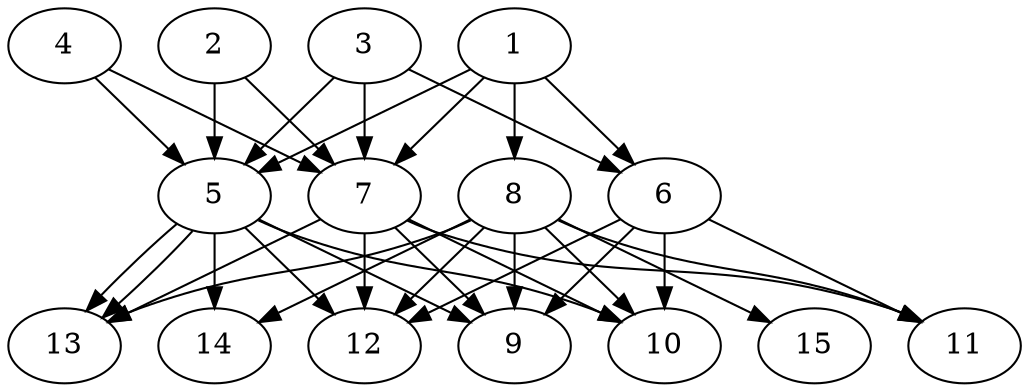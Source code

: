 // DAG automatically generated by daggen at Thu Oct  3 13:59:26 2019
// ./daggen --dot -n 15 --ccr 0.5 --fat 0.7 --regular 0.7 --density 0.9 --mindata 5242880 --maxdata 52428800 
digraph G {
  1 [size="83281920", alpha="0.18", expect_size="41640960"] 
  1 -> 5 [size ="41640960"]
  1 -> 6 [size ="41640960"]
  1 -> 7 [size ="41640960"]
  1 -> 8 [size ="41640960"]
  2 [size="57518080", alpha="0.05", expect_size="28759040"] 
  2 -> 5 [size ="28759040"]
  2 -> 7 [size ="28759040"]
  3 [size="47173632", alpha="0.10", expect_size="23586816"] 
  3 -> 5 [size ="23586816"]
  3 -> 6 [size ="23586816"]
  3 -> 7 [size ="23586816"]
  4 [size="37457920", alpha="0.15", expect_size="18728960"] 
  4 -> 5 [size ="18728960"]
  4 -> 7 [size ="18728960"]
  5 [size="69677056", alpha="0.06", expect_size="34838528"] 
  5 -> 9 [size ="34838528"]
  5 -> 10 [size ="34838528"]
  5 -> 12 [size ="34838528"]
  5 -> 13 [size ="34838528"]
  5 -> 13 [size ="34838528"]
  5 -> 14 [size ="34838528"]
  6 [size="92438528", alpha="0.05", expect_size="46219264"] 
  6 -> 9 [size ="46219264"]
  6 -> 10 [size ="46219264"]
  6 -> 11 [size ="46219264"]
  6 -> 12 [size ="46219264"]
  7 [size="35194880", alpha="0.01", expect_size="17597440"] 
  7 -> 9 [size ="17597440"]
  7 -> 10 [size ="17597440"]
  7 -> 11 [size ="17597440"]
  7 -> 12 [size ="17597440"]
  7 -> 13 [size ="17597440"]
  8 [size="53415936", alpha="0.00", expect_size="26707968"] 
  8 -> 9 [size ="26707968"]
  8 -> 10 [size ="26707968"]
  8 -> 11 [size ="26707968"]
  8 -> 12 [size ="26707968"]
  8 -> 13 [size ="26707968"]
  8 -> 14 [size ="26707968"]
  8 -> 15 [size ="26707968"]
  9 [size="69154816", alpha="0.17", expect_size="34577408"] 
  10 [size="54865920", alpha="0.00", expect_size="27432960"] 
  11 [size="36894720", alpha="0.15", expect_size="18447360"] 
  12 [size="26005504", alpha="0.16", expect_size="13002752"] 
  13 [size="50352128", alpha="0.05", expect_size="25176064"] 
  14 [size="99444736", alpha="0.10", expect_size="49722368"] 
  15 [size="77967360", alpha="0.07", expect_size="38983680"] 
}
